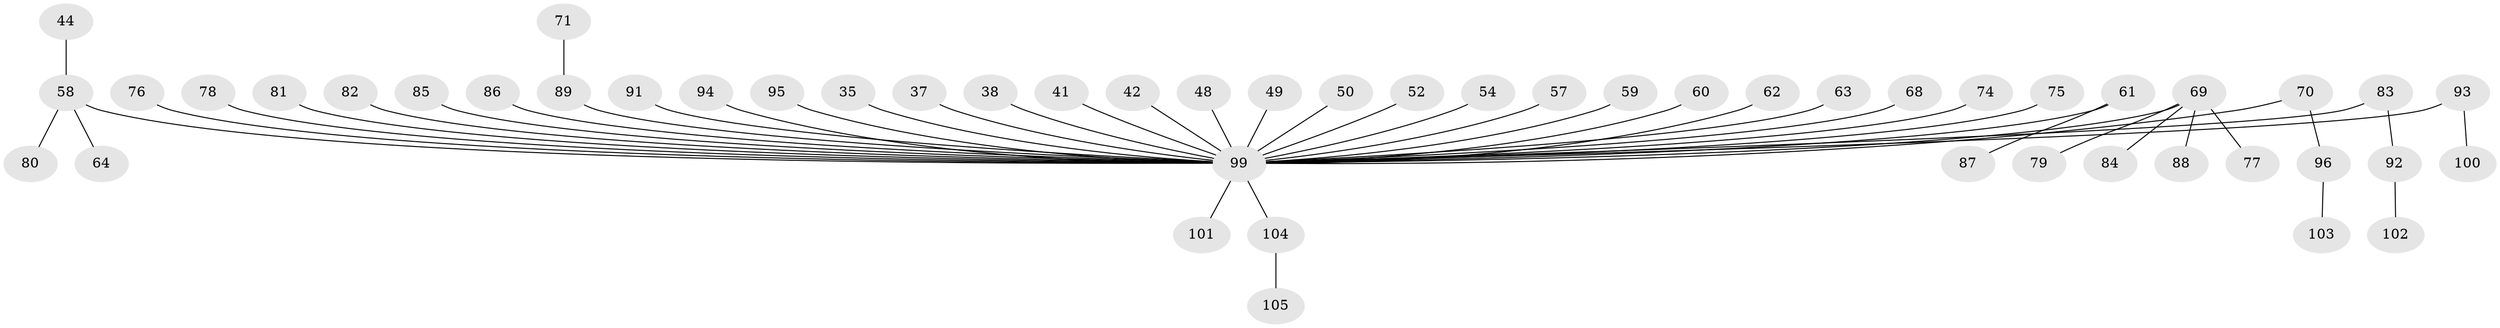 // original degree distribution, {3: 0.1523809523809524, 6: 0.01904761904761905, 4: 0.06666666666666667, 8: 0.009523809523809525, 5: 0.01904761904761905, 2: 0.23809523809523808, 1: 0.49523809523809526}
// Generated by graph-tools (version 1.1) at 2025/53/03/09/25 04:53:46]
// undirected, 52 vertices, 51 edges
graph export_dot {
graph [start="1"]
  node [color=gray90,style=filled];
  35;
  37;
  38;
  41;
  42;
  44;
  48;
  49;
  50;
  52;
  54;
  57;
  58 [super="+25+27"];
  59;
  60;
  61;
  62;
  63;
  64;
  68;
  69 [super="+65"];
  70;
  71;
  74;
  75;
  76;
  77;
  78;
  79;
  80;
  81;
  82;
  83;
  84;
  85;
  86;
  87;
  88;
  89 [super="+32"];
  91;
  92;
  93;
  94;
  95;
  96;
  99 [super="+8+98+36+43+46+24+31"];
  100;
  101;
  102;
  103;
  104;
  105;
  35 -- 99;
  37 -- 99;
  38 -- 99;
  41 -- 99;
  42 -- 99;
  44 -- 58;
  48 -- 99;
  49 -- 99;
  50 -- 99;
  52 -- 99;
  54 -- 99;
  57 -- 99;
  58 -- 64;
  58 -- 80;
  58 -- 99;
  59 -- 99;
  60 -- 99;
  61 -- 87;
  61 -- 99;
  62 -- 99;
  63 -- 99;
  68 -- 99;
  69 -- 84;
  69 -- 99;
  69 -- 88;
  69 -- 77;
  69 -- 79;
  70 -- 96;
  70 -- 99;
  71 -- 89;
  74 -- 99;
  75 -- 99;
  76 -- 99;
  78 -- 99;
  81 -- 99;
  82 -- 99;
  83 -- 92;
  83 -- 99;
  85 -- 99;
  86 -- 99;
  89 -- 99;
  91 -- 99;
  92 -- 102;
  93 -- 100;
  93 -- 99;
  94 -- 99;
  95 -- 99;
  96 -- 103;
  99 -- 101;
  99 -- 104;
  104 -- 105;
}

